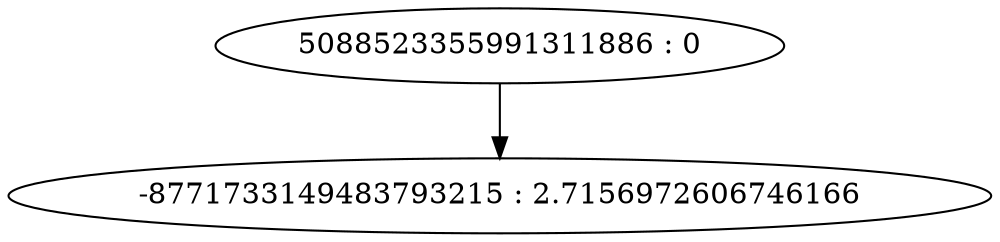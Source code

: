 digraph "plots/tree_10.dot" {
	0 [label="5088523355991311886 : 0"]
	1 [label="-8771733149483793215 : 2.7156972606746166"]
	0 -> 1
}
